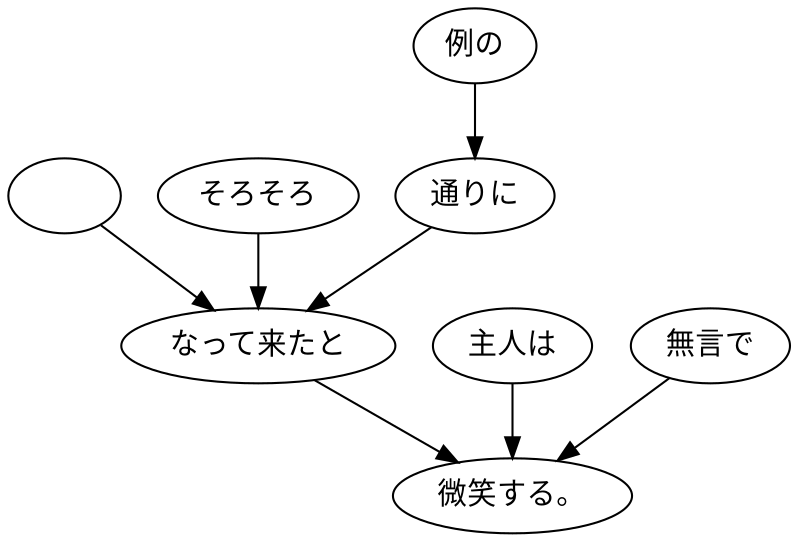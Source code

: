 digraph graph863 {
	node0 [label="　"];
	node1 [label="そろそろ"];
	node2 [label="例の"];
	node3 [label="通りに"];
	node4 [label="なって来たと"];
	node5 [label="主人は"];
	node6 [label="無言で"];
	node7 [label="微笑する。"];
	node0 -> node4;
	node1 -> node4;
	node2 -> node3;
	node3 -> node4;
	node4 -> node7;
	node5 -> node7;
	node6 -> node7;
}
